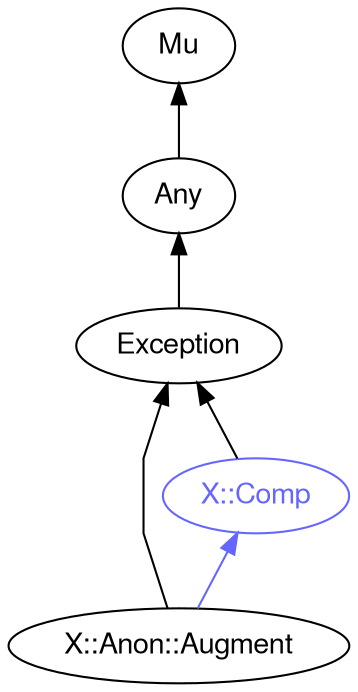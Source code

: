 digraph "perl6-type-graph" {
    rankdir=BT;
    splines=polyline;
    overlap=false; 
    // Types
    "X::Anon::Augment" [color="#000000", fontcolor="#000000", href="/type/X::Anon::Augment", fontname="FreeSans"];
    "Mu" [color="#000000", fontcolor="#000000", href="/type/Mu", fontname="FreeSans"];
    "Any" [color="#000000", fontcolor="#000000", href="/type/Any", fontname="FreeSans"];
    "Exception" [color="#000000", fontcolor="#000000", href="/type/Exception", fontname="FreeSans"];
    "X::Comp" [color="#6666FF", fontcolor="#6666FF", href="/type/X::Comp", fontname="FreeSans"];

    // Superclasses
    "X::Anon::Augment" -> "Exception" [color="#000000"];
    "Any" -> "Mu" [color="#000000"];
    "Exception" -> "Any" [color="#000000"];
    "X::Comp" -> "Exception" [color="#000000"];

    // Roles
    "X::Anon::Augment" -> "X::Comp" [color="#6666FF"];
}
